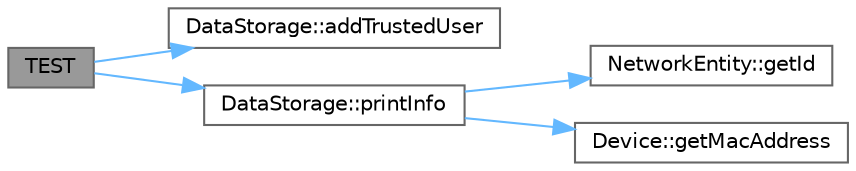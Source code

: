 digraph "TEST"
{
 // LATEX_PDF_SIZE
  bgcolor="transparent";
  edge [fontname=Helvetica,fontsize=10,labelfontname=Helvetica,labelfontsize=10];
  node [fontname=Helvetica,fontsize=10,shape=box,height=0.2,width=0.4];
  rankdir="LR";
  Node1 [id="Node000001",label="TEST",height=0.2,width=0.4,color="gray40", fillcolor="grey60", style="filled", fontcolor="black",tooltip=" "];
  Node1 -> Node2 [id="edge1_Node000001_Node000002",color="steelblue1",style="solid",tooltip=" "];
  Node2 [id="Node000002",label="DataStorage::addTrustedUser",height=0.2,width=0.4,color="grey40", fillcolor="white", style="filled",URL="$class_data_storage.html#af2b1093344e0c7ea21319a915d6db755",tooltip="Добавляет пользователя в список доверенных."];
  Node1 -> Node3 [id="edge2_Node000001_Node000003",color="steelblue1",style="solid",tooltip=" "];
  Node3 [id="Node000003",label="DataStorage::printInfo",height=0.2,width=0.4,color="grey40", fillcolor="white", style="filled",URL="$class_data_storage.html#a22d48113da88133b5a8a30300a5a97db",tooltip="Выводит информацию о хранилище в человекочитаемом формате."];
  Node3 -> Node4 [id="edge3_Node000003_Node000004",color="steelblue1",style="solid",tooltip=" "];
  Node4 [id="Node000004",label="NetworkEntity::getId",height=0.2,width=0.4,color="grey40", fillcolor="white", style="filled",URL="$class_network_entity.html#aebf4ef347e0f3355bc969520eecb100a",tooltip="Возвращает идентификатор сущности."];
  Node3 -> Node5 [id="edge4_Node000003_Node000005",color="steelblue1",style="solid",tooltip=" "];
  Node5 [id="Node000005",label="Device::getMacAddress",height=0.2,width=0.4,color="grey40", fillcolor="white", style="filled",URL="$class_device.html#af72cbe72b48a19c95899eb5a538a99d9",tooltip="Возвращает MAC-адрес устройства."];
}
